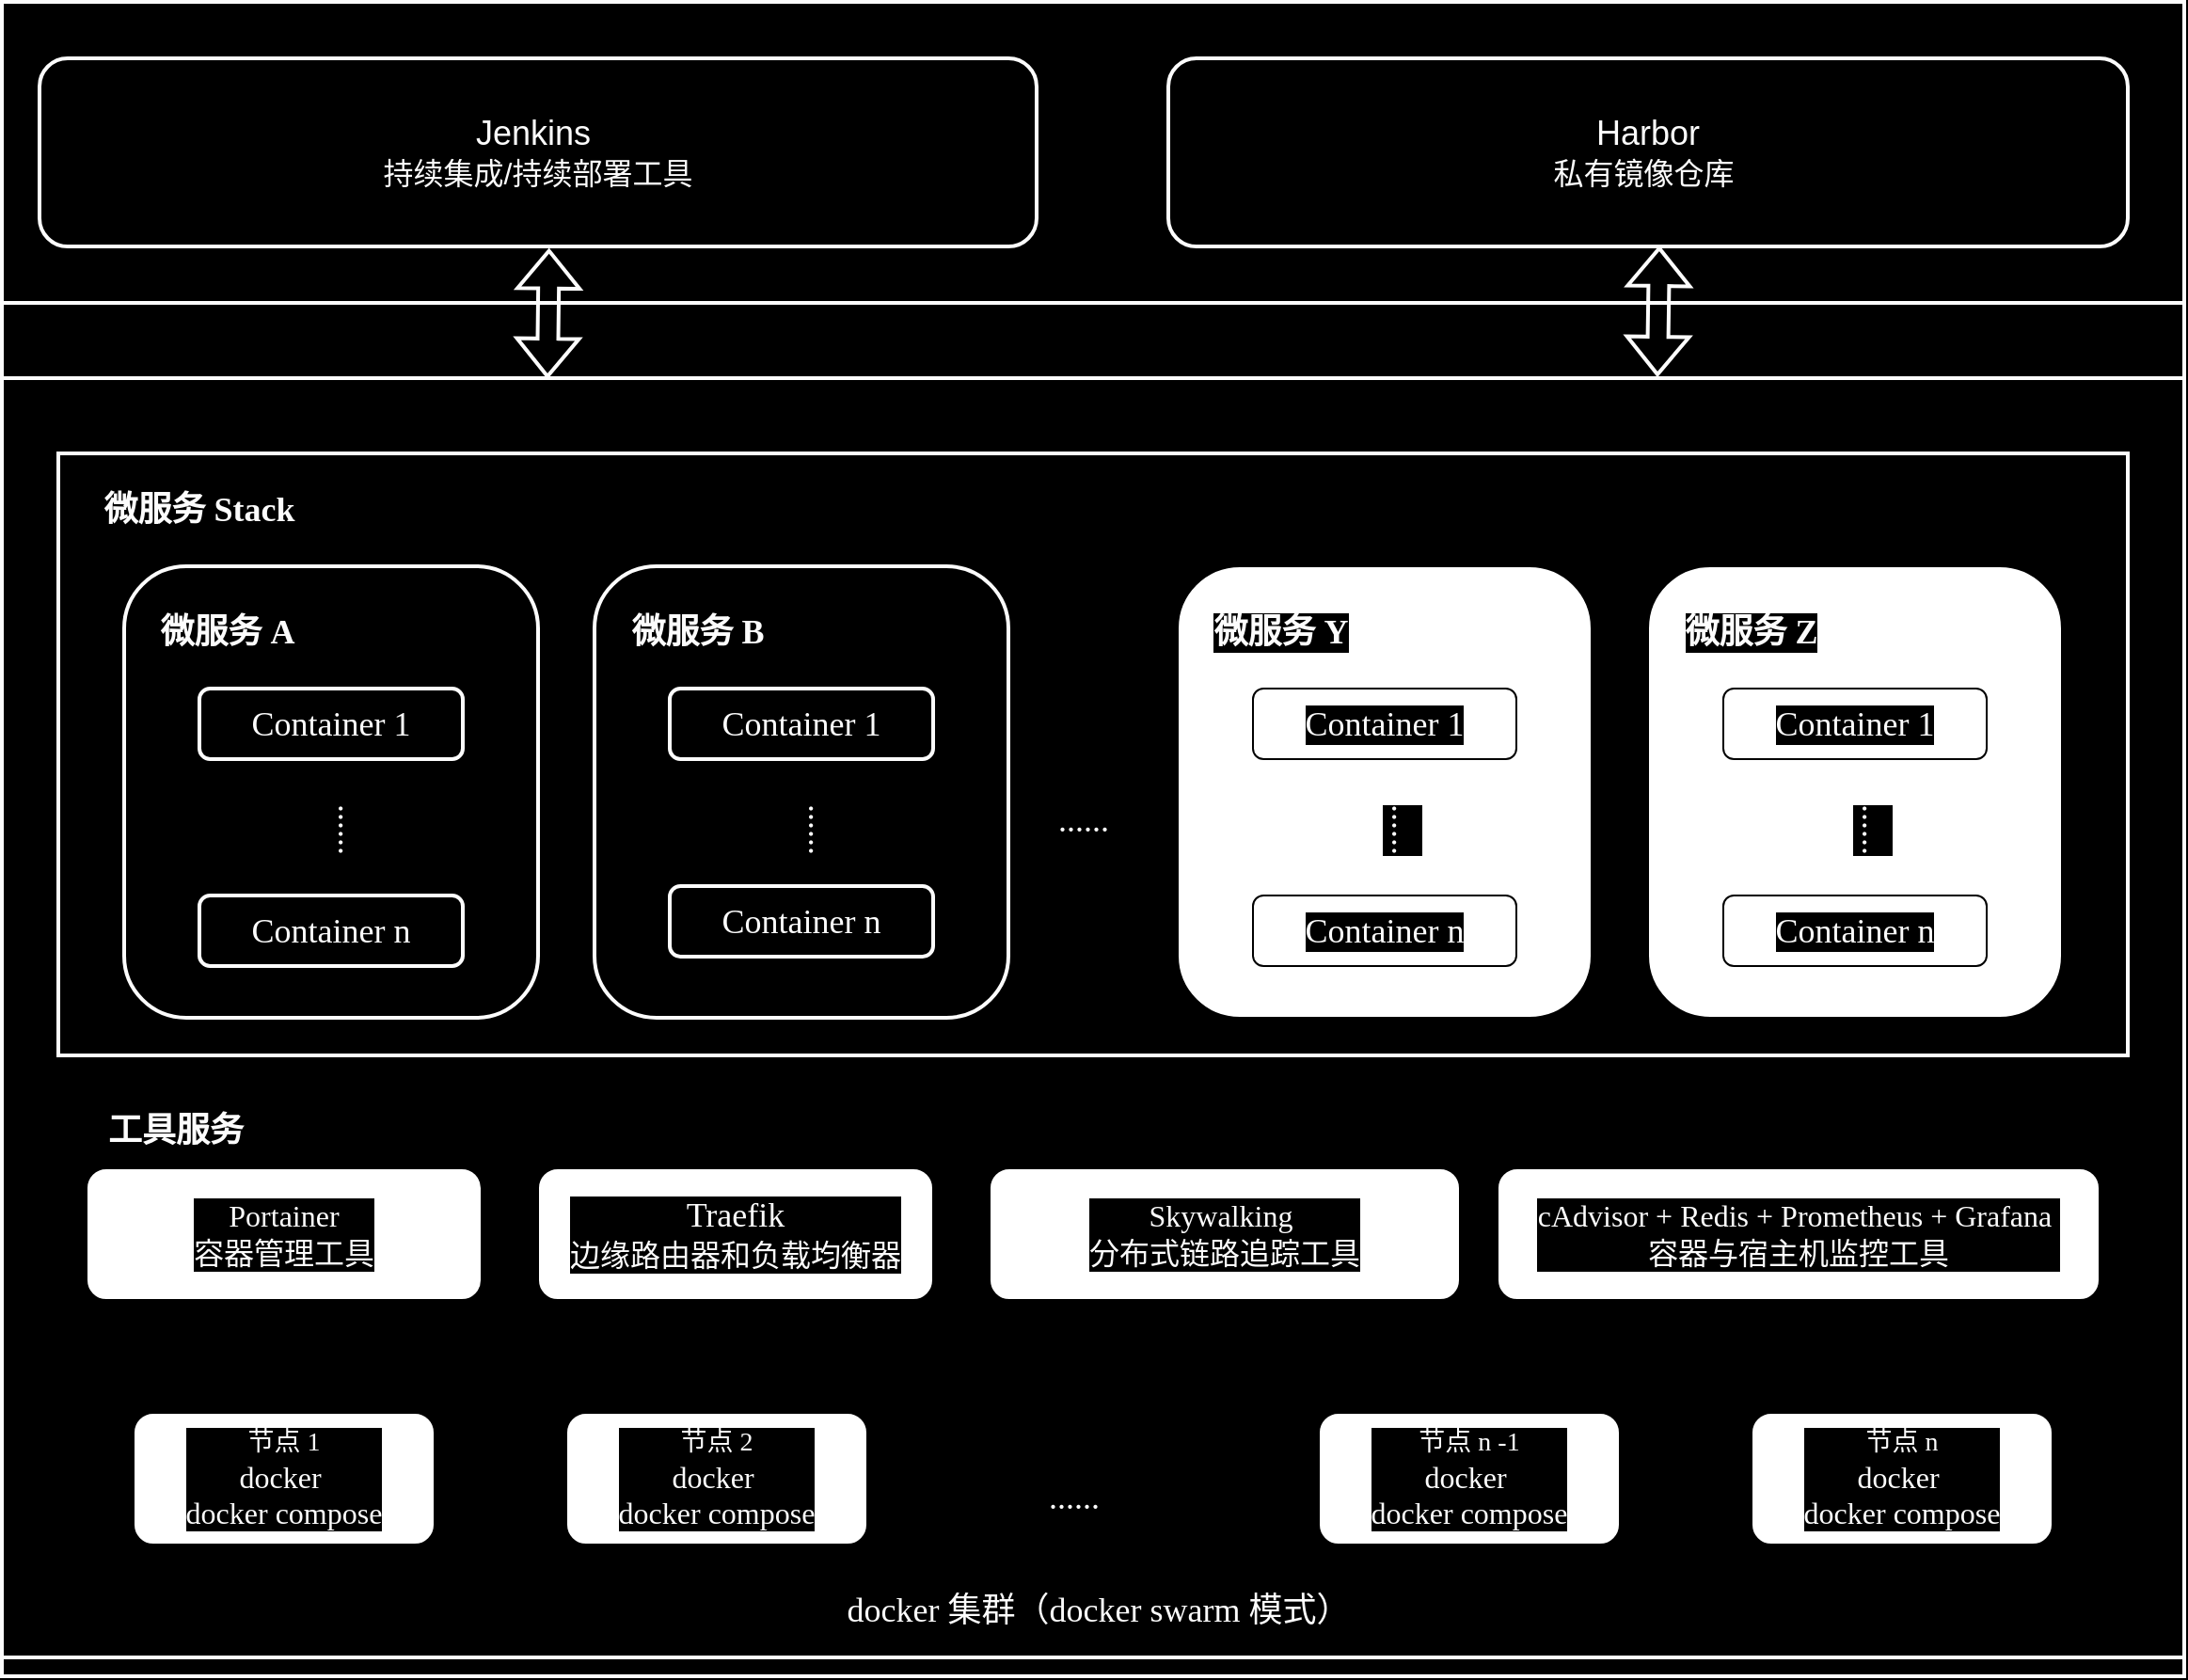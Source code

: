<mxfile version="24.2.7" type="github">
  <diagram id="C5RBs43oDa-KdzZeNtuy" name="Page-1">
    <mxGraphModel dx="1974" dy="1798" grid="1" gridSize="10" guides="1" tooltips="1" connect="1" arrows="1" fold="1" page="1" pageScale="1" pageWidth="827" pageHeight="1169" background="#000000" math="0" shadow="0">
      <root>
        <mxCell id="WIyWlLk6GJQsqaUBKTNV-0" />
        <mxCell id="WIyWlLk6GJQsqaUBKTNV-1" parent="WIyWlLk6GJQsqaUBKTNV-0" />
        <mxCell id="_ukXYbJVCE4wGKFz86gu-115" value="" style="group;fillColor=none;fontColor=#FCFCFC;labelBackgroundColor=#000000;strokeColor=#FCFCFC;strokeWidth=2;container=0;" vertex="1" connectable="0" parent="WIyWlLk6GJQsqaUBKTNV-1">
          <mxGeometry x="-540" y="-150" width="1160" height="890" as="geometry" />
        </mxCell>
        <mxCell id="_ukXYbJVCE4wGKFz86gu-116" value="" style="edgeStyle=orthogonalEdgeStyle;rounded=0;orthogonalLoop=1;jettySize=auto;html=1;labelBackgroundColor=#000000;" edge="1" parent="WIyWlLk6GJQsqaUBKTNV-1">
          <mxGeometry relative="1" as="geometry">
            <mxPoint x="90" y="-50" as="sourcePoint" />
            <mxPoint x="210" y="100" as="targetPoint" />
          </mxGeometry>
        </mxCell>
        <mxCell id="_ukXYbJVCE4wGKFz86gu-5" value="" style="rounded=0;whiteSpace=wrap;html=1;fontSize=12;glass=0;strokeWidth=2;shadow=0;fillColor=none;fontColor=#FCFCFC;labelBackgroundColor=#000000;strokeColor=#FCFCFC;container=0;" vertex="1" parent="WIyWlLk6GJQsqaUBKTNV-1">
          <mxGeometry x="-540" y="50" width="1160" height="680" as="geometry" />
        </mxCell>
        <mxCell id="_ukXYbJVCE4wGKFz86gu-1" value="&lt;font face=&quot;Times New Roman&quot; style=&quot;font-size: 14px;&quot;&gt;节点 1&lt;/font&gt;&lt;div&gt;&lt;font face=&quot;Times New Roman&quot; style=&quot;&quot; size=&quot;3&quot;&gt;docker&amp;nbsp;&lt;/font&gt;&lt;/div&gt;&lt;div&gt;&lt;font face=&quot;Times New Roman&quot; style=&quot;&quot; size=&quot;3&quot;&gt;docker compose&lt;/font&gt;&lt;/div&gt;" style="rounded=1;whiteSpace=wrap;html=1;fontSize=12;glass=0;strokeWidth=1;shadow=0;fontColor=#FCFCFC;labelBackgroundColor=#000000;container=0;" vertex="1" parent="WIyWlLk6GJQsqaUBKTNV-1">
          <mxGeometry x="-470" y="600" width="160" height="70" as="geometry" />
        </mxCell>
        <mxCell id="_ukXYbJVCE4wGKFz86gu-6" value="&lt;font face=&quot;Times New Roman&quot; style=&quot;font-size: 18px;&quot;&gt;docker 集群（docker swarm 模式）&lt;/font&gt;" style="text;html=1;align=center;verticalAlign=middle;whiteSpace=wrap;rounded=0;fontColor=#FCFCFC;labelBackgroundColor=#000000;container=0;" vertex="1" parent="WIyWlLk6GJQsqaUBKTNV-1">
          <mxGeometry x="-102.5" y="670" width="290" height="70" as="geometry" />
        </mxCell>
        <mxCell id="_ukXYbJVCE4wGKFz86gu-8" value="&lt;font face=&quot;Times New Roman&quot; style=&quot;font-size: 18px;&quot;&gt;......&lt;/font&gt;" style="text;html=1;align=center;verticalAlign=middle;whiteSpace=wrap;rounded=0;fontColor=#FCFCFC;labelBackgroundColor=#000000;container=0;" vertex="1" parent="WIyWlLk6GJQsqaUBKTNV-1">
          <mxGeometry x="-10" y="630" width="80" height="30" as="geometry" />
        </mxCell>
        <mxCell id="_ukXYbJVCE4wGKFz86gu-18" value="&lt;font face=&quot;Times New Roman&quot; style=&quot;font-size: 14px;&quot;&gt;节点 2&lt;/font&gt;&lt;div&gt;&lt;font face=&quot;Times New Roman&quot; style=&quot;&quot; size=&quot;3&quot;&gt;docker&amp;nbsp;&lt;/font&gt;&lt;/div&gt;&lt;div&gt;&lt;font face=&quot;Times New Roman&quot; style=&quot;&quot; size=&quot;3&quot;&gt;docker compose&lt;/font&gt;&lt;/div&gt;" style="rounded=1;whiteSpace=wrap;html=1;fontSize=12;glass=0;strokeWidth=1;shadow=0;fontColor=#FCFCFC;labelBackgroundColor=#000000;container=0;" vertex="1" parent="WIyWlLk6GJQsqaUBKTNV-1">
          <mxGeometry x="-240" y="600" width="160" height="70" as="geometry" />
        </mxCell>
        <mxCell id="_ukXYbJVCE4wGKFz86gu-19" value="&lt;font face=&quot;Times New Roman&quot; style=&quot;font-size: 14px;&quot;&gt;节点 n&lt;/font&gt;&lt;div&gt;&lt;font face=&quot;Times New Roman&quot; style=&quot;&quot; size=&quot;3&quot;&gt;docker&amp;nbsp;&lt;/font&gt;&lt;/div&gt;&lt;div&gt;&lt;font face=&quot;Times New Roman&quot; style=&quot;&quot; size=&quot;3&quot;&gt;docker compose&lt;/font&gt;&lt;/div&gt;" style="rounded=1;whiteSpace=wrap;html=1;fontSize=12;glass=0;strokeWidth=1;shadow=0;fontColor=#FCFCFC;labelBackgroundColor=#000000;container=0;" vertex="1" parent="WIyWlLk6GJQsqaUBKTNV-1">
          <mxGeometry x="390" y="600" width="160" height="70" as="geometry" />
        </mxCell>
        <mxCell id="_ukXYbJVCE4wGKFz86gu-20" value="&lt;font face=&quot;Times New Roman&quot; style=&quot;font-size: 14px;&quot;&gt;节点 n -1&lt;/font&gt;&lt;div&gt;&lt;font face=&quot;Times New Roman&quot; style=&quot;&quot; size=&quot;3&quot;&gt;docker&amp;nbsp;&lt;/font&gt;&lt;/div&gt;&lt;div&gt;&lt;font face=&quot;Times New Roman&quot; style=&quot;&quot; size=&quot;3&quot;&gt;docker compose&lt;/font&gt;&lt;/div&gt;" style="rounded=1;whiteSpace=wrap;html=1;fontSize=12;glass=0;strokeWidth=1;shadow=0;fontColor=#FCFCFC;labelBackgroundColor=#000000;container=0;" vertex="1" parent="WIyWlLk6GJQsqaUBKTNV-1">
          <mxGeometry x="160" y="600" width="160" height="70" as="geometry" />
        </mxCell>
        <mxCell id="_ukXYbJVCE4wGKFz86gu-66" value="" style="group;fontColor=#FCFCFC;labelBackgroundColor=#000000;strokeColor=#FCFCFC;fillColor=none;strokeWidth=2;container=0;" vertex="1" connectable="0" parent="WIyWlLk6GJQsqaUBKTNV-1">
          <mxGeometry x="-510" y="90" width="1100" height="320" as="geometry" />
        </mxCell>
        <mxCell id="_ukXYbJVCE4wGKFz86gu-111" value="" style="shape=flexArrow;endArrow=classic;startArrow=classic;html=1;rounded=0;exitX=0.25;exitY=0;exitDx=0;exitDy=0;entryX=0.511;entryY=1.013;entryDx=0;entryDy=0;entryPerimeter=0;fontColor=#FCFCFC;labelBackgroundColor=#000000;strokeColor=#FCFCFC;strokeWidth=2;" edge="1" parent="WIyWlLk6GJQsqaUBKTNV-1" source="_ukXYbJVCE4wGKFz86gu-5" target="_ukXYbJVCE4wGKFz86gu-0">
          <mxGeometry width="100" height="100" relative="1" as="geometry">
            <mxPoint x="-280" y="70" as="sourcePoint" />
            <mxPoint x="-180" y="-30" as="targetPoint" />
          </mxGeometry>
        </mxCell>
        <mxCell id="_ukXYbJVCE4wGKFz86gu-112" value="" style="shape=flexArrow;endArrow=classic;startArrow=classic;html=1;rounded=0;exitX=0.25;exitY=0;exitDx=0;exitDy=0;fontColor=#FCFCFC;labelBackgroundColor=#000000;strokeColor=#FCFCFC;strokeWidth=2;" edge="1" parent="WIyWlLk6GJQsqaUBKTNV-1">
          <mxGeometry width="100" height="100" relative="1" as="geometry">
            <mxPoint x="340" y="49" as="sourcePoint" />
            <mxPoint x="341" y="-20" as="targetPoint" />
          </mxGeometry>
        </mxCell>
        <mxCell id="_ukXYbJVCE4wGKFz86gu-114" value="" style="group;fontColor=#FCFCFC;labelBackgroundColor=#000000;fillColor=none;strokeColor=#FCFCFC;strokeWidth=2;container=0;" vertex="1" connectable="0" parent="WIyWlLk6GJQsqaUBKTNV-1">
          <mxGeometry x="-540" y="-150" width="1160" height="160" as="geometry" />
        </mxCell>
        <mxCell id="_ukXYbJVCE4wGKFz86gu-65" value="&lt;font face=&quot;Times New Roman&quot;&gt;&lt;span style=&quot;font-size: 18px;&quot;&gt;微服务 Stack&lt;/span&gt;&lt;/font&gt;" style="text;html=1;align=center;verticalAlign=middle;whiteSpace=wrap;rounded=0;fontStyle=1;fontColor=#FCFCFC;labelBackgroundColor=#000000;container=0;" vertex="1" parent="WIyWlLk6GJQsqaUBKTNV-1">
          <mxGeometry x="-500" y="100" width="130" height="40" as="geometry" />
        </mxCell>
        <mxCell id="_ukXYbJVCE4wGKFz86gu-48" value="&lt;font face=&quot;Times New Roman&quot; style=&quot;font-size: 18px;&quot;&gt;......&lt;/font&gt;" style="text;html=1;align=center;verticalAlign=middle;whiteSpace=wrap;rounded=0;fontColor=#FCFCFC;labelBackgroundColor=#000000;container=0;" vertex="1" parent="WIyWlLk6GJQsqaUBKTNV-1">
          <mxGeometry x="-5" y="270" width="80" height="30" as="geometry" />
        </mxCell>
        <mxCell id="_ukXYbJVCE4wGKFz86gu-29" value="&lt;p class=&quot;MsoNormal&quot; style=&quot;margin: 0pt 0pt 0.0pt;&quot;&gt;&lt;br&gt;&lt;/p&gt;" style="rounded=1;whiteSpace=wrap;html=1;fontSize=12;glass=0;strokeWidth=2;shadow=0;fontColor=#FCFCFC;labelBackgroundColor=#000000;container=0;strokeColor=#FCFCFC;fillColor=#000000;" vertex="1" parent="WIyWlLk6GJQsqaUBKTNV-1">
          <mxGeometry x="-475" y="150" width="220" height="240" as="geometry" />
        </mxCell>
        <mxCell id="_ukXYbJVCE4wGKFz86gu-30" value="&lt;p class=&quot;MsoNormal&quot; style=&quot;margin: 0pt 0pt 0.0pt;&quot;&gt;&lt;font face=&quot;Times New Roman Regular&quot;&gt;&lt;span style=&quot;font-size: 18px;&quot;&gt;Container 1&lt;/span&gt;&lt;/font&gt;&lt;/p&gt;" style="rounded=1;whiteSpace=wrap;html=1;fontSize=12;glass=0;strokeWidth=2;shadow=0;fontColor=#FCFCFC;labelBackgroundColor=#000000;container=0;fillColor=none;strokeColor=#FCFCFC;" vertex="1" parent="WIyWlLk6GJQsqaUBKTNV-1">
          <mxGeometry x="-435" y="215" width="140" height="37.5" as="geometry" />
        </mxCell>
        <mxCell id="_ukXYbJVCE4wGKFz86gu-31" value="&lt;font face=&quot;Times New Roman&quot;&gt;&lt;span style=&quot;font-size: 18px;&quot;&gt;微服务 A&lt;/span&gt;&lt;/font&gt;" style="text;html=1;align=center;verticalAlign=middle;whiteSpace=wrap;rounded=0;fontStyle=1;fontColor=#FCFCFC;labelBackgroundColor=#000000;container=0;" vertex="1" parent="WIyWlLk6GJQsqaUBKTNV-1">
          <mxGeometry x="-465" y="165" width="90" height="40" as="geometry" />
        </mxCell>
        <mxCell id="_ukXYbJVCE4wGKFz86gu-33" value="&lt;p class=&quot;MsoNormal&quot; style=&quot;margin: 0pt 0pt 0.0pt;&quot;&gt;&lt;font face=&quot;Times New Roman Regular&quot;&gt;&lt;span style=&quot;font-size: 18px;&quot;&gt;Container n&lt;/span&gt;&lt;/font&gt;&lt;/p&gt;" style="rounded=1;whiteSpace=wrap;html=1;fontSize=12;glass=0;strokeWidth=2;shadow=0;fontColor=#FCFCFC;labelBackgroundColor=#000000;container=0;fillColor=none;strokeColor=#FCFCFC;" vertex="1" parent="WIyWlLk6GJQsqaUBKTNV-1">
          <mxGeometry x="-435" y="325" width="140" height="37.5" as="geometry" />
        </mxCell>
        <mxCell id="_ukXYbJVCE4wGKFz86gu-34" value="&lt;font face=&quot;Times New Roman&quot; style=&quot;font-size: 18px;&quot;&gt;......&lt;/font&gt;" style="text;html=1;align=center;verticalAlign=middle;whiteSpace=wrap;rounded=0;rotation=90;fontColor=#FCFCFC;labelBackgroundColor=#000000;container=0;" vertex="1" parent="WIyWlLk6GJQsqaUBKTNV-1">
          <mxGeometry x="-395" y="275" width="80" height="30" as="geometry" />
        </mxCell>
        <mxCell id="_ukXYbJVCE4wGKFz86gu-37" value="&lt;p style=&quot;margin: 0pt 0pt 0.0pt;&quot; class=&quot;MsoNormal&quot;&gt;&lt;br&gt;&lt;/p&gt;" style="rounded=1;whiteSpace=wrap;html=1;fontSize=12;glass=0;strokeWidth=2;shadow=0;fontColor=#FCFCFC;labelBackgroundColor=none;container=0;fillColor=#000000;strokeColor=#FCFCFC;" vertex="1" parent="WIyWlLk6GJQsqaUBKTNV-1">
          <mxGeometry x="-225" y="150" width="220" height="240" as="geometry" />
        </mxCell>
        <mxCell id="_ukXYbJVCE4wGKFz86gu-38" value="&lt;p style=&quot;margin: 0pt 0pt 0.0pt;&quot; class=&quot;MsoNormal&quot;&gt;&lt;font face=&quot;Times New Roman Regular&quot;&gt;&lt;span style=&quot;font-size: 18px;&quot;&gt;Container 1&lt;/span&gt;&lt;/font&gt;&lt;/p&gt;" style="rounded=1;whiteSpace=wrap;html=1;fontSize=12;glass=0;strokeWidth=2;shadow=0;fontColor=#FCFCFC;labelBackgroundColor=none;container=0;fillColor=none;strokeColor=#FCFCFC;" vertex="1" parent="WIyWlLk6GJQsqaUBKTNV-1">
          <mxGeometry x="-185" y="215" width="140" height="37.5" as="geometry" />
        </mxCell>
        <mxCell id="_ukXYbJVCE4wGKFz86gu-39" value="&lt;font face=&quot;Times New Roman&quot;&gt;&lt;span style=&quot;font-size: 18px;&quot;&gt;微服务 B&lt;/span&gt;&lt;/font&gt;" style="text;html=1;align=center;verticalAlign=middle;whiteSpace=wrap;rounded=0;fontStyle=1;fontColor=#FCFCFC;labelBackgroundColor=none;container=0;" vertex="1" parent="WIyWlLk6GJQsqaUBKTNV-1">
          <mxGeometry x="-215" y="165" width="90" height="40" as="geometry" />
        </mxCell>
        <mxCell id="_ukXYbJVCE4wGKFz86gu-41" value="&lt;font face=&quot;Times New Roman&quot; style=&quot;font-size: 18px;&quot;&gt;......&lt;/font&gt;" style="text;html=1;align=center;verticalAlign=middle;whiteSpace=wrap;rounded=0;rotation=90;fontColor=#FCFCFC;labelBackgroundColor=#000000;container=0;" vertex="1" parent="WIyWlLk6GJQsqaUBKTNV-1">
          <mxGeometry x="-145" y="275" width="80" height="30" as="geometry" />
        </mxCell>
        <mxCell id="_ukXYbJVCE4wGKFz86gu-43" value="&lt;p class=&quot;MsoNormal&quot; style=&quot;margin: 0pt 0pt 0.0pt;&quot;&gt;&lt;br&gt;&lt;/p&gt;" style="rounded=1;whiteSpace=wrap;html=1;fontSize=12;glass=0;strokeWidth=1;shadow=0;fontColor=#FCFCFC;labelBackgroundColor=#000000;container=0;" vertex="1" parent="WIyWlLk6GJQsqaUBKTNV-1">
          <mxGeometry x="335" y="150" width="220" height="240" as="geometry" />
        </mxCell>
        <mxCell id="_ukXYbJVCE4wGKFz86gu-44" value="&lt;p class=&quot;MsoNormal&quot; style=&quot;margin: 0pt 0pt 0.0pt;&quot;&gt;&lt;font face=&quot;Times New Roman Regular&quot;&gt;&lt;span style=&quot;font-size: 18px;&quot;&gt;Container 1&lt;/span&gt;&lt;/font&gt;&lt;/p&gt;" style="rounded=1;whiteSpace=wrap;html=1;fontSize=12;glass=0;strokeWidth=1;shadow=0;fontColor=#FCFCFC;labelBackgroundColor=#000000;container=0;" vertex="1" parent="WIyWlLk6GJQsqaUBKTNV-1">
          <mxGeometry x="375" y="215" width="140" height="37.5" as="geometry" />
        </mxCell>
        <mxCell id="_ukXYbJVCE4wGKFz86gu-45" value="&lt;font face=&quot;Times New Roman&quot;&gt;&lt;span style=&quot;font-size: 18px;&quot;&gt;微服务 Z&lt;/span&gt;&lt;/font&gt;" style="text;html=1;align=center;verticalAlign=middle;whiteSpace=wrap;rounded=0;fontStyle=1;fontColor=#FCFCFC;labelBackgroundColor=#000000;container=0;" vertex="1" parent="WIyWlLk6GJQsqaUBKTNV-1">
          <mxGeometry x="345" y="165" width="90" height="40" as="geometry" />
        </mxCell>
        <mxCell id="_ukXYbJVCE4wGKFz86gu-46" value="&lt;p class=&quot;MsoNormal&quot; style=&quot;margin: 0pt 0pt 0.0pt;&quot;&gt;&lt;font face=&quot;Times New Roman Regular&quot;&gt;&lt;span style=&quot;font-size: 18px;&quot;&gt;Container n&lt;/span&gt;&lt;/font&gt;&lt;/p&gt;" style="rounded=1;whiteSpace=wrap;html=1;fontSize=12;glass=0;strokeWidth=1;shadow=0;fontColor=#FCFCFC;labelBackgroundColor=#000000;container=0;" vertex="1" parent="WIyWlLk6GJQsqaUBKTNV-1">
          <mxGeometry x="375" y="325" width="140" height="37.5" as="geometry" />
        </mxCell>
        <mxCell id="_ukXYbJVCE4wGKFz86gu-47" value="&lt;font face=&quot;Times New Roman&quot; style=&quot;font-size: 18px;&quot;&gt;......&lt;/font&gt;" style="text;html=1;align=center;verticalAlign=middle;whiteSpace=wrap;rounded=0;rotation=90;fontColor=#FCFCFC;labelBackgroundColor=#000000;container=0;" vertex="1" parent="WIyWlLk6GJQsqaUBKTNV-1">
          <mxGeometry x="415" y="275" width="80" height="30" as="geometry" />
        </mxCell>
        <mxCell id="_ukXYbJVCE4wGKFz86gu-51" value="&lt;p class=&quot;MsoNormal&quot; style=&quot;margin: 0pt 0pt 0.0pt;&quot;&gt;&lt;br&gt;&lt;/p&gt;" style="rounded=1;whiteSpace=wrap;html=1;fontSize=12;glass=0;strokeWidth=1;shadow=0;fontColor=#FCFCFC;labelBackgroundColor=#000000;container=0;" vertex="1" parent="WIyWlLk6GJQsqaUBKTNV-1">
          <mxGeometry x="85" y="150" width="220" height="240" as="geometry" />
        </mxCell>
        <mxCell id="_ukXYbJVCE4wGKFz86gu-52" value="&lt;p class=&quot;MsoNormal&quot; style=&quot;margin: 0pt 0pt 0.0pt;&quot;&gt;&lt;font face=&quot;Times New Roman Regular&quot;&gt;&lt;span style=&quot;font-size: 18px;&quot;&gt;Container 1&lt;/span&gt;&lt;/font&gt;&lt;/p&gt;" style="rounded=1;whiteSpace=wrap;html=1;fontSize=12;glass=0;strokeWidth=1;shadow=0;fontColor=#FCFCFC;labelBackgroundColor=#000000;container=0;" vertex="1" parent="WIyWlLk6GJQsqaUBKTNV-1">
          <mxGeometry x="125" y="215" width="140" height="37.5" as="geometry" />
        </mxCell>
        <mxCell id="_ukXYbJVCE4wGKFz86gu-53" value="&lt;font face=&quot;Times New Roman&quot;&gt;&lt;span style=&quot;font-size: 18px;&quot;&gt;微服务 Y&lt;/span&gt;&lt;/font&gt;" style="text;html=1;align=center;verticalAlign=middle;whiteSpace=wrap;rounded=0;fontStyle=1;fontColor=#FCFCFC;labelBackgroundColor=#000000;container=0;" vertex="1" parent="WIyWlLk6GJQsqaUBKTNV-1">
          <mxGeometry x="95" y="165" width="90" height="40" as="geometry" />
        </mxCell>
        <mxCell id="_ukXYbJVCE4wGKFz86gu-54" value="&lt;p class=&quot;MsoNormal&quot; style=&quot;margin: 0pt 0pt 0.0pt;&quot;&gt;&lt;font face=&quot;Times New Roman Regular&quot;&gt;&lt;span style=&quot;font-size: 18px;&quot;&gt;Container n&lt;/span&gt;&lt;/font&gt;&lt;/p&gt;" style="rounded=1;whiteSpace=wrap;html=1;fontSize=12;glass=0;strokeWidth=1;shadow=0;fontColor=#FCFCFC;labelBackgroundColor=#000000;container=0;" vertex="1" parent="WIyWlLk6GJQsqaUBKTNV-1">
          <mxGeometry x="125" y="325" width="140" height="37.5" as="geometry" />
        </mxCell>
        <mxCell id="_ukXYbJVCE4wGKFz86gu-55" value="&lt;font face=&quot;Times New Roman&quot; style=&quot;font-size: 18px;&quot;&gt;......&lt;/font&gt;" style="text;html=1;align=center;verticalAlign=middle;whiteSpace=wrap;rounded=0;rotation=90;fontColor=#FCFCFC;labelBackgroundColor=#000000;container=0;" vertex="1" parent="WIyWlLk6GJQsqaUBKTNV-1">
          <mxGeometry x="165" y="275" width="80" height="30" as="geometry" />
        </mxCell>
        <mxCell id="_ukXYbJVCE4wGKFz86gu-14" value="&lt;font face=&quot;Times New Roman&quot; style=&quot;font-size: 18px;&quot;&gt;Traefik&lt;/font&gt;&lt;div&gt;&lt;p class=&quot;MsoNormal&quot; style=&quot;margin: 0pt 0pt 0.0pt; text-align: justify; font-size: 10.5pt;&quot;&gt;&lt;span style=&quot;font-size: 12pt;&quot;&gt;&lt;font face=&quot;yobFlRzFiSTVJPav9Yy1&quot;&gt;边缘路由器和负载均衡器&lt;/font&gt;&lt;/span&gt;&lt;/p&gt;&lt;/div&gt;" style="rounded=1;whiteSpace=wrap;html=1;fontSize=12;glass=0;strokeWidth=1;shadow=0;fontColor=#FCFCFC;labelBackgroundColor=#000000;container=0;" vertex="1" parent="WIyWlLk6GJQsqaUBKTNV-1">
          <mxGeometry x="-255" y="470" width="210" height="70" as="geometry" />
        </mxCell>
        <mxCell id="_ukXYbJVCE4wGKFz86gu-15" value="&lt;p class=&quot;MsoNormal&quot; style=&quot;margin: 0pt 0pt 0.0pt; font-family: &amp;quot;Times New Roman&amp;quot;; font-size: 10.5pt;&quot;&gt;&lt;span style=&quot;font-family: 仿宋_GB2312; font-size: 12pt;&quot;&gt;&lt;font face=&quot;Times New Roman Regular&quot;&gt;Portainer&lt;/font&gt;&lt;/span&gt;&lt;/p&gt;&lt;div&gt;&lt;p class=&quot;MsoNormal&quot; style=&quot;margin: 0pt 0pt 0.0pt; text-align: justify;&quot;&gt;&lt;font face=&quot;yobFlRzFiSTVJPav9Yy1&quot;&gt;&lt;span style=&quot;font-size: 16px;&quot;&gt;容器管理工具&lt;/span&gt;&lt;/font&gt;&lt;/p&gt;&lt;/div&gt;" style="rounded=1;whiteSpace=wrap;html=1;fontSize=12;glass=0;strokeWidth=1;shadow=0;fontColor=#FCFCFC;labelBackgroundColor=#000000;container=0;" vertex="1" parent="WIyWlLk6GJQsqaUBKTNV-1">
          <mxGeometry x="-495" y="470" width="210" height="70" as="geometry" />
        </mxCell>
        <mxCell id="_ukXYbJVCE4wGKFz86gu-16" value="&lt;p class=&quot;MsoNormal&quot; style=&quot;margin: 0pt 0pt 0.0pt; font-family: &amp;quot;Times New Roman&amp;quot;; font-size: 10.5pt;&quot;&gt;&lt;span style=&quot;font-family: 仿宋_GB2312; font-size: 12pt;&quot;&gt;&lt;font face=&quot;Times New Roman Regular&quot;&gt;c&lt;/font&gt;&lt;/span&gt;&lt;span style=&quot;font-family: &amp;quot;Times New Roman Regular&amp;quot;; font-size: 12pt;&quot;&gt;A&lt;/span&gt;&lt;span style=&quot;font-family: 仿宋_GB2312; font-size: 12pt;&quot;&gt;&lt;font face=&quot;Times New Roman Regular&quot;&gt;dvisor + Redis + Prometheus + Grafana&amp;nbsp;&lt;/font&gt;&lt;/span&gt;&lt;/p&gt;&lt;div&gt;&lt;p class=&quot;MsoNormal&quot; style=&quot;margin: 0pt 0pt 0.0pt;&quot;&gt;&lt;font face=&quot;yobFlRzFiSTVJPav9Yy1&quot;&gt;&lt;span style=&quot;font-size: 16px;&quot;&gt;容器与宿主机监控工具&lt;/span&gt;&lt;/font&gt;&lt;/p&gt;&lt;/div&gt;" style="rounded=1;whiteSpace=wrap;html=1;fontSize=12;glass=0;strokeWidth=1;shadow=0;align=center;fontColor=#FCFCFC;labelBackgroundColor=#000000;container=0;" vertex="1" parent="WIyWlLk6GJQsqaUBKTNV-1">
          <mxGeometry x="255" y="470" width="320" height="70" as="geometry" />
        </mxCell>
        <mxCell id="_ukXYbJVCE4wGKFz86gu-17" value="&lt;p class=&quot;MsoNormal&quot; style=&quot;margin: 0pt 0pt 0.0pt; font-family: &amp;quot;Times New Roman&amp;quot;; font-size: 10.5pt;&quot;&gt;&lt;span style=&quot;font-family: 仿宋_GB2312; font-size: 12pt;&quot;&gt;&lt;font face=&quot;Times New Roman Regular&quot;&gt;Skywalking&amp;nbsp;&lt;/font&gt;&lt;/span&gt;&lt;/p&gt;&lt;div&gt;&lt;p class=&quot;MsoNormal&quot; style=&quot;margin: 0pt 0pt 0.0pt;&quot;&gt;&lt;font face=&quot;yobFlRzFiSTVJPav9Yy1&quot;&gt;&lt;span style=&quot;font-size: 16px;&quot;&gt;分布式链路追踪工具&lt;/span&gt;&lt;/font&gt;&lt;/p&gt;&lt;/div&gt;" style="rounded=1;whiteSpace=wrap;html=1;fontSize=12;glass=0;strokeWidth=1;shadow=0;align=center;fontColor=#FCFCFC;labelBackgroundColor=#000000;container=0;" vertex="1" parent="WIyWlLk6GJQsqaUBKTNV-1">
          <mxGeometry x="-15" y="470" width="250" height="70" as="geometry" />
        </mxCell>
        <mxCell id="_ukXYbJVCE4wGKFz86gu-96" value="" style="rounded=0;whiteSpace=wrap;html=1;fontSize=12;glass=0;strokeWidth=1;shadow=0;fillColor=none;fontColor=#FCFCFC;labelBackgroundColor=#000000;container=0;" vertex="1" parent="WIyWlLk6GJQsqaUBKTNV-1">
          <mxGeometry x="-510" y="430" width="1100" height="130" as="geometry" />
        </mxCell>
        <mxCell id="_ukXYbJVCE4wGKFz86gu-98" value="&lt;font face=&quot;Times New Roman&quot;&gt;&lt;span style=&quot;font-size: 18px;&quot;&gt;工具服务&lt;/span&gt;&lt;/font&gt;" style="text;html=1;align=center;verticalAlign=middle;whiteSpace=wrap;rounded=0;fontStyle=1;fontColor=#FCFCFC;labelBackgroundColor=#000000;container=0;" vertex="1" parent="WIyWlLk6GJQsqaUBKTNV-1">
          <mxGeometry x="-510" y="430" width="125" height="40" as="geometry" />
        </mxCell>
        <mxCell id="_ukXYbJVCE4wGKFz86gu-0" value="&lt;font style=&quot;font-size: 18px;&quot;&gt;Jenkins&amp;nbsp;&lt;/font&gt;&lt;div&gt;&lt;font size=&quot;3&quot;&gt;持续集成/持续部署工具&lt;/font&gt;&lt;/div&gt;" style="rounded=1;whiteSpace=wrap;html=1;fontSize=12;glass=0;strokeWidth=2;shadow=0;fontColor=#FCFCFC;labelBackgroundColor=#000000;fillColor=#000000;strokeColor=#FCFCFC;container=0;" vertex="1" parent="WIyWlLk6GJQsqaUBKTNV-1">
          <mxGeometry x="-520" y="-120" width="530" height="100" as="geometry" />
        </mxCell>
        <mxCell id="_ukXYbJVCE4wGKFz86gu-12" value="&lt;font style=&quot;font-size: 18px;&quot;&gt;Harbor&lt;/font&gt;&lt;div&gt;&lt;font style=&quot;&quot; size=&quot;3&quot;&gt;私有镜像仓库&amp;nbsp;&lt;/font&gt;&lt;/div&gt;" style="rounded=1;whiteSpace=wrap;html=1;fontSize=12;glass=0;strokeWidth=2;shadow=0;fontColor=#FCFCFC;labelBackgroundColor=#000000;fillColor=#000000;strokeColor=#FCFCFC;container=0;" vertex="1" parent="WIyWlLk6GJQsqaUBKTNV-1">
          <mxGeometry x="80" y="-120" width="510" height="100" as="geometry" />
        </mxCell>
        <mxCell id="_ukXYbJVCE4wGKFz86gu-118" value="&lt;p style=&quot;margin: 0pt 0pt 0.0pt;&quot; class=&quot;MsoNormal&quot;&gt;&lt;font face=&quot;Times New Roman Regular&quot;&gt;&lt;span style=&quot;font-size: 18px;&quot;&gt;Container n&lt;/span&gt;&lt;/font&gt;&lt;/p&gt;" style="rounded=1;whiteSpace=wrap;html=1;fontSize=12;glass=0;strokeWidth=2;shadow=0;fontColor=#FCFCFC;labelBackgroundColor=none;container=0;fillColor=none;strokeColor=#FCFCFC;" vertex="1" parent="WIyWlLk6GJQsqaUBKTNV-1">
          <mxGeometry x="-185" y="320" width="140" height="37.5" as="geometry" />
        </mxCell>
      </root>
    </mxGraphModel>
  </diagram>
</mxfile>

